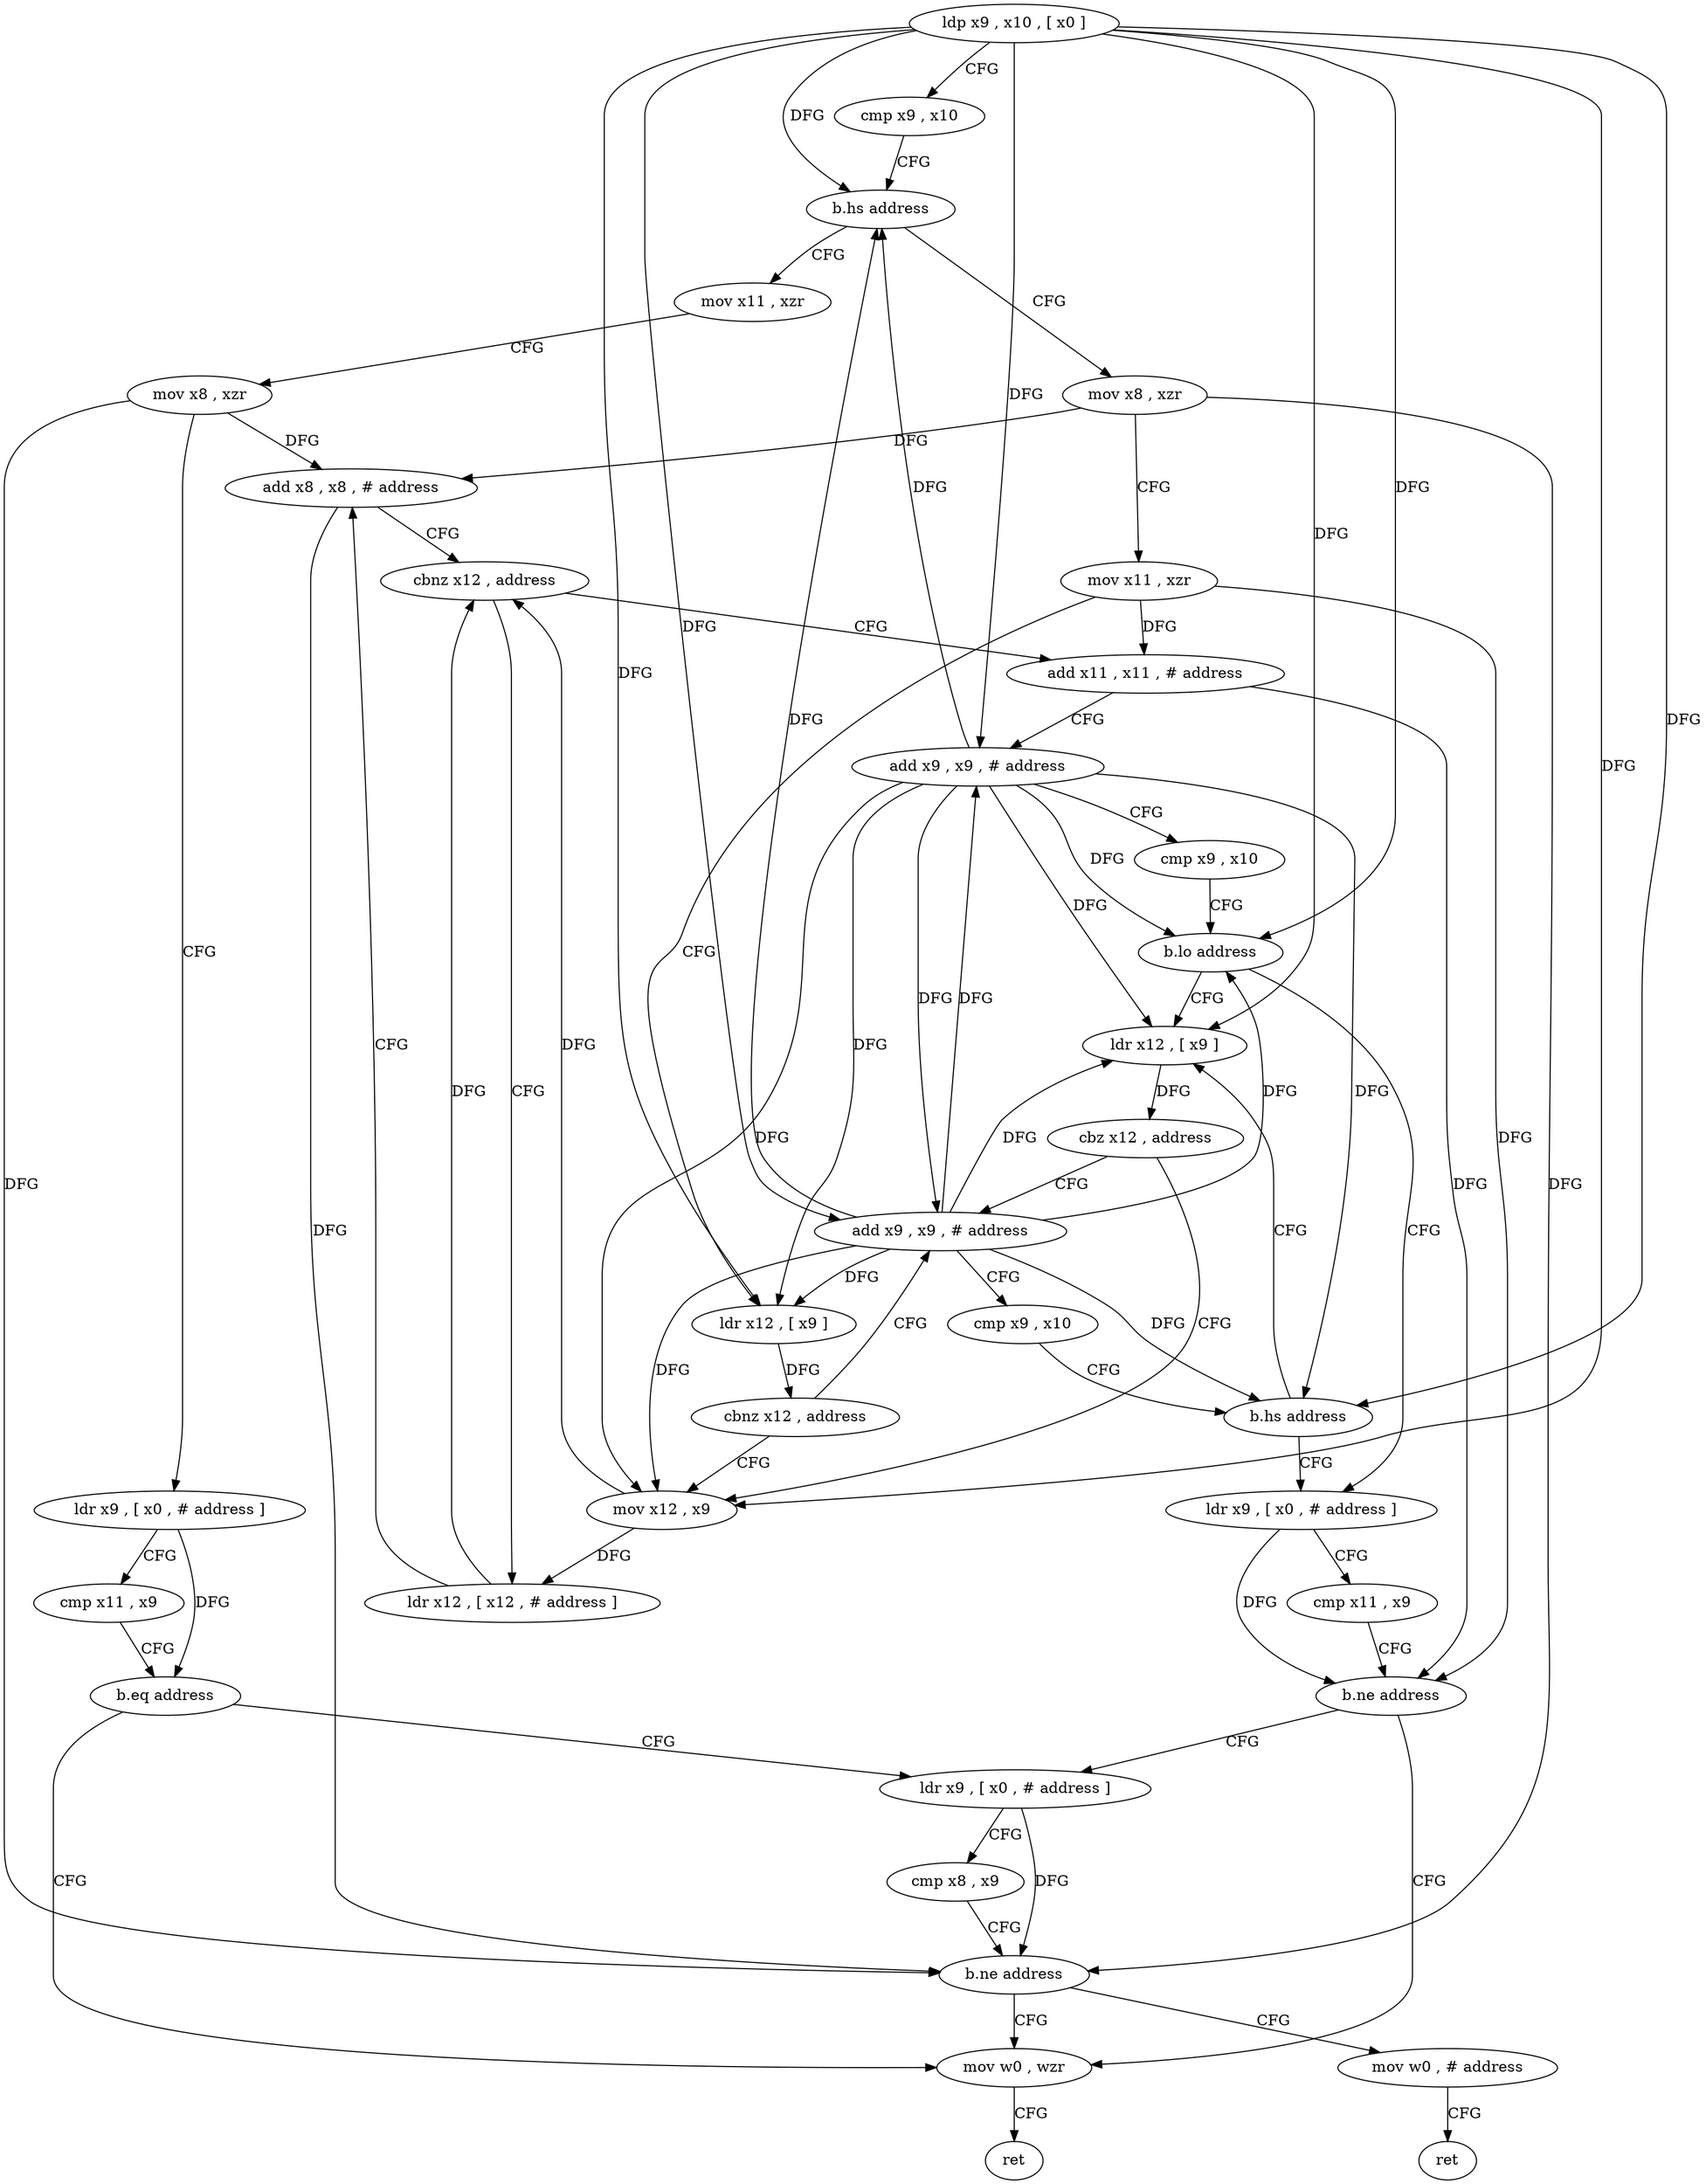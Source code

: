 digraph "func" {
"4221240" [label = "ldp x9 , x10 , [ x0 ]" ]
"4221244" [label = "cmp x9 , x10" ]
"4221248" [label = "b.hs address" ]
"4221352" [label = "mov x11 , xzr" ]
"4221252" [label = "mov x8 , xzr" ]
"4221356" [label = "mov x8 , xzr" ]
"4221360" [label = "ldr x9 , [ x0 , # address ]" ]
"4221364" [label = "cmp x11 , x9" ]
"4221368" [label = "b.eq address" ]
"4221332" [label = "ldr x9 , [ x0 , # address ]" ]
"4221372" [label = "mov w0 , wzr" ]
"4221256" [label = "mov x11 , xzr" ]
"4221260" [label = "ldr x12 , [ x9 ]" ]
"4221264" [label = "cbnz x12 , address" ]
"4221288" [label = "mov x12 , x9" ]
"4221268" [label = "add x9 , x9 , # address" ]
"4221336" [label = "cmp x8 , x9" ]
"4221340" [label = "b.ne address" ]
"4221344" [label = "mov w0 , # address" ]
"4221376" [label = "ret" ]
"4221292" [label = "ldr x12 , [ x12 , # address ]" ]
"4221272" [label = "cmp x9 , x10" ]
"4221276" [label = "b.hs address" ]
"4221320" [label = "ldr x9 , [ x0 , # address ]" ]
"4221280" [label = "ldr x12 , [ x9 ]" ]
"4221348" [label = "ret" ]
"4221296" [label = "add x8 , x8 , # address" ]
"4221300" [label = "cbnz x12 , address" ]
"4221304" [label = "add x11 , x11 , # address" ]
"4221308" [label = "add x9 , x9 , # address" ]
"4221312" [label = "cmp x9 , x10" ]
"4221316" [label = "b.lo address" ]
"4221324" [label = "cmp x11 , x9" ]
"4221328" [label = "b.ne address" ]
"4221284" [label = "cbz x12 , address" ]
"4221240" -> "4221244" [ label = "CFG" ]
"4221240" -> "4221248" [ label = "DFG" ]
"4221240" -> "4221260" [ label = "DFG" ]
"4221240" -> "4221288" [ label = "DFG" ]
"4221240" -> "4221268" [ label = "DFG" ]
"4221240" -> "4221276" [ label = "DFG" ]
"4221240" -> "4221280" [ label = "DFG" ]
"4221240" -> "4221308" [ label = "DFG" ]
"4221240" -> "4221316" [ label = "DFG" ]
"4221244" -> "4221248" [ label = "CFG" ]
"4221248" -> "4221352" [ label = "CFG" ]
"4221248" -> "4221252" [ label = "CFG" ]
"4221352" -> "4221356" [ label = "CFG" ]
"4221252" -> "4221256" [ label = "CFG" ]
"4221252" -> "4221340" [ label = "DFG" ]
"4221252" -> "4221296" [ label = "DFG" ]
"4221356" -> "4221360" [ label = "CFG" ]
"4221356" -> "4221340" [ label = "DFG" ]
"4221356" -> "4221296" [ label = "DFG" ]
"4221360" -> "4221364" [ label = "CFG" ]
"4221360" -> "4221368" [ label = "DFG" ]
"4221364" -> "4221368" [ label = "CFG" ]
"4221368" -> "4221332" [ label = "CFG" ]
"4221368" -> "4221372" [ label = "CFG" ]
"4221332" -> "4221336" [ label = "CFG" ]
"4221332" -> "4221340" [ label = "DFG" ]
"4221372" -> "4221376" [ label = "CFG" ]
"4221256" -> "4221260" [ label = "CFG" ]
"4221256" -> "4221328" [ label = "DFG" ]
"4221256" -> "4221304" [ label = "DFG" ]
"4221260" -> "4221264" [ label = "DFG" ]
"4221264" -> "4221288" [ label = "CFG" ]
"4221264" -> "4221268" [ label = "CFG" ]
"4221288" -> "4221292" [ label = "DFG" ]
"4221288" -> "4221300" [ label = "DFG" ]
"4221268" -> "4221272" [ label = "CFG" ]
"4221268" -> "4221260" [ label = "DFG" ]
"4221268" -> "4221288" [ label = "DFG" ]
"4221268" -> "4221248" [ label = "DFG" ]
"4221268" -> "4221276" [ label = "DFG" ]
"4221268" -> "4221280" [ label = "DFG" ]
"4221268" -> "4221308" [ label = "DFG" ]
"4221268" -> "4221316" [ label = "DFG" ]
"4221336" -> "4221340" [ label = "CFG" ]
"4221340" -> "4221372" [ label = "CFG" ]
"4221340" -> "4221344" [ label = "CFG" ]
"4221344" -> "4221348" [ label = "CFG" ]
"4221292" -> "4221296" [ label = "CFG" ]
"4221292" -> "4221300" [ label = "DFG" ]
"4221272" -> "4221276" [ label = "CFG" ]
"4221276" -> "4221320" [ label = "CFG" ]
"4221276" -> "4221280" [ label = "CFG" ]
"4221320" -> "4221324" [ label = "CFG" ]
"4221320" -> "4221328" [ label = "DFG" ]
"4221280" -> "4221284" [ label = "DFG" ]
"4221296" -> "4221300" [ label = "CFG" ]
"4221296" -> "4221340" [ label = "DFG" ]
"4221300" -> "4221292" [ label = "CFG" ]
"4221300" -> "4221304" [ label = "CFG" ]
"4221304" -> "4221308" [ label = "CFG" ]
"4221304" -> "4221328" [ label = "DFG" ]
"4221308" -> "4221312" [ label = "CFG" ]
"4221308" -> "4221260" [ label = "DFG" ]
"4221308" -> "4221288" [ label = "DFG" ]
"4221308" -> "4221268" [ label = "DFG" ]
"4221308" -> "4221280" [ label = "DFG" ]
"4221308" -> "4221248" [ label = "DFG" ]
"4221308" -> "4221276" [ label = "DFG" ]
"4221308" -> "4221316" [ label = "DFG" ]
"4221312" -> "4221316" [ label = "CFG" ]
"4221316" -> "4221280" [ label = "CFG" ]
"4221316" -> "4221320" [ label = "CFG" ]
"4221324" -> "4221328" [ label = "CFG" ]
"4221328" -> "4221372" [ label = "CFG" ]
"4221328" -> "4221332" [ label = "CFG" ]
"4221284" -> "4221268" [ label = "CFG" ]
"4221284" -> "4221288" [ label = "CFG" ]
}

